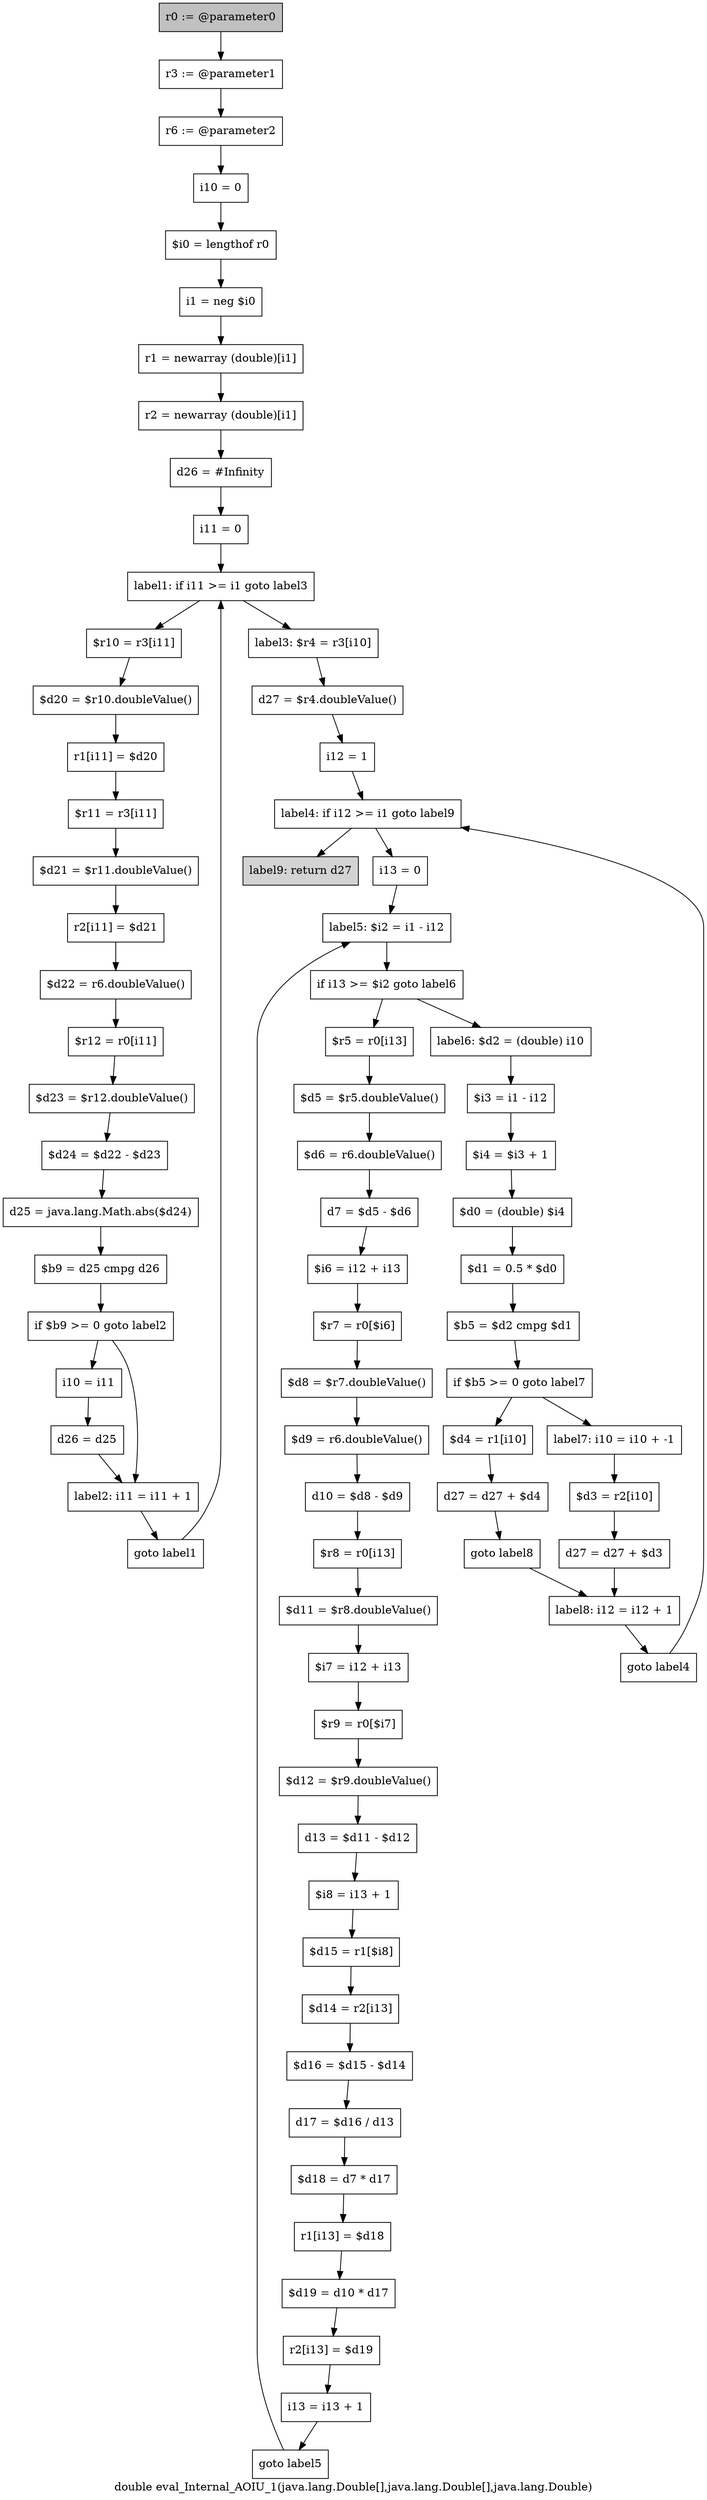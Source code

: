 digraph "double eval_Internal_AOIU_1(java.lang.Double[],java.lang.Double[],java.lang.Double)" {
    label="double eval_Internal_AOIU_1(java.lang.Double[],java.lang.Double[],java.lang.Double)";
    node [shape=box];
    "0" [style=filled,fillcolor=gray,label="r0 := @parameter0",];
    "1" [label="r3 := @parameter1",];
    "0"->"1";
    "2" [label="r6 := @parameter2",];
    "1"->"2";
    "3" [label="i10 = 0",];
    "2"->"3";
    "4" [label="$i0 = lengthof r0",];
    "3"->"4";
    "5" [label="i1 = neg $i0",];
    "4"->"5";
    "6" [label="r1 = newarray (double)[i1]",];
    "5"->"6";
    "7" [label="r2 = newarray (double)[i1]",];
    "6"->"7";
    "8" [label="d26 = #Infinity",];
    "7"->"8";
    "9" [label="i11 = 0",];
    "8"->"9";
    "10" [label="label1: if i11 >= i1 goto label3",];
    "9"->"10";
    "11" [label="$r10 = r3[i11]",];
    "10"->"11";
    "28" [label="label3: $r4 = r3[i10]",];
    "10"->"28";
    "12" [label="$d20 = $r10.doubleValue()",];
    "11"->"12";
    "13" [label="r1[i11] = $d20",];
    "12"->"13";
    "14" [label="$r11 = r3[i11]",];
    "13"->"14";
    "15" [label="$d21 = $r11.doubleValue()",];
    "14"->"15";
    "16" [label="r2[i11] = $d21",];
    "15"->"16";
    "17" [label="$d22 = r6.doubleValue()",];
    "16"->"17";
    "18" [label="$r12 = r0[i11]",];
    "17"->"18";
    "19" [label="$d23 = $r12.doubleValue()",];
    "18"->"19";
    "20" [label="$d24 = $d22 - $d23",];
    "19"->"20";
    "21" [label="d25 = java.lang.Math.abs($d24)",];
    "20"->"21";
    "22" [label="$b9 = d25 cmpg d26",];
    "21"->"22";
    "23" [label="if $b9 >= 0 goto label2",];
    "22"->"23";
    "24" [label="i10 = i11",];
    "23"->"24";
    "26" [label="label2: i11 = i11 + 1",];
    "23"->"26";
    "25" [label="d26 = d25",];
    "24"->"25";
    "25"->"26";
    "27" [label="goto label1",];
    "26"->"27";
    "27"->"10";
    "29" [label="d27 = $r4.doubleValue()",];
    "28"->"29";
    "30" [label="i12 = 1",];
    "29"->"30";
    "31" [label="label4: if i12 >= i1 goto label9",];
    "30"->"31";
    "32" [label="i13 = 0",];
    "31"->"32";
    "76" [style=filled,fillcolor=lightgray,label="label9: return d27",];
    "31"->"76";
    "33" [label="label5: $i2 = i1 - i12",];
    "32"->"33";
    "34" [label="if i13 >= $i2 goto label6",];
    "33"->"34";
    "35" [label="$r5 = r0[i13]",];
    "34"->"35";
    "61" [label="label6: $d2 = (double) i10",];
    "34"->"61";
    "36" [label="$d5 = $r5.doubleValue()",];
    "35"->"36";
    "37" [label="$d6 = r6.doubleValue()",];
    "36"->"37";
    "38" [label="d7 = $d5 - $d6",];
    "37"->"38";
    "39" [label="$i6 = i12 + i13",];
    "38"->"39";
    "40" [label="$r7 = r0[$i6]",];
    "39"->"40";
    "41" [label="$d8 = $r7.doubleValue()",];
    "40"->"41";
    "42" [label="$d9 = r6.doubleValue()",];
    "41"->"42";
    "43" [label="d10 = $d8 - $d9",];
    "42"->"43";
    "44" [label="$r8 = r0[i13]",];
    "43"->"44";
    "45" [label="$d11 = $r8.doubleValue()",];
    "44"->"45";
    "46" [label="$i7 = i12 + i13",];
    "45"->"46";
    "47" [label="$r9 = r0[$i7]",];
    "46"->"47";
    "48" [label="$d12 = $r9.doubleValue()",];
    "47"->"48";
    "49" [label="d13 = $d11 - $d12",];
    "48"->"49";
    "50" [label="$i8 = i13 + 1",];
    "49"->"50";
    "51" [label="$d15 = r1[$i8]",];
    "50"->"51";
    "52" [label="$d14 = r2[i13]",];
    "51"->"52";
    "53" [label="$d16 = $d15 - $d14",];
    "52"->"53";
    "54" [label="d17 = $d16 / d13",];
    "53"->"54";
    "55" [label="$d18 = d7 * d17",];
    "54"->"55";
    "56" [label="r1[i13] = $d18",];
    "55"->"56";
    "57" [label="$d19 = d10 * d17",];
    "56"->"57";
    "58" [label="r2[i13] = $d19",];
    "57"->"58";
    "59" [label="i13 = i13 + 1",];
    "58"->"59";
    "60" [label="goto label5",];
    "59"->"60";
    "60"->"33";
    "62" [label="$i3 = i1 - i12",];
    "61"->"62";
    "63" [label="$i4 = $i3 + 1",];
    "62"->"63";
    "64" [label="$d0 = (double) $i4",];
    "63"->"64";
    "65" [label="$d1 = 0.5 * $d0",];
    "64"->"65";
    "66" [label="$b5 = $d2 cmpg $d1",];
    "65"->"66";
    "67" [label="if $b5 >= 0 goto label7",];
    "66"->"67";
    "68" [label="$d4 = r1[i10]",];
    "67"->"68";
    "71" [label="label7: i10 = i10 + -1",];
    "67"->"71";
    "69" [label="d27 = d27 + $d4",];
    "68"->"69";
    "70" [label="goto label8",];
    "69"->"70";
    "74" [label="label8: i12 = i12 + 1",];
    "70"->"74";
    "72" [label="$d3 = r2[i10]",];
    "71"->"72";
    "73" [label="d27 = d27 + $d3",];
    "72"->"73";
    "73"->"74";
    "75" [label="goto label4",];
    "74"->"75";
    "75"->"31";
}
